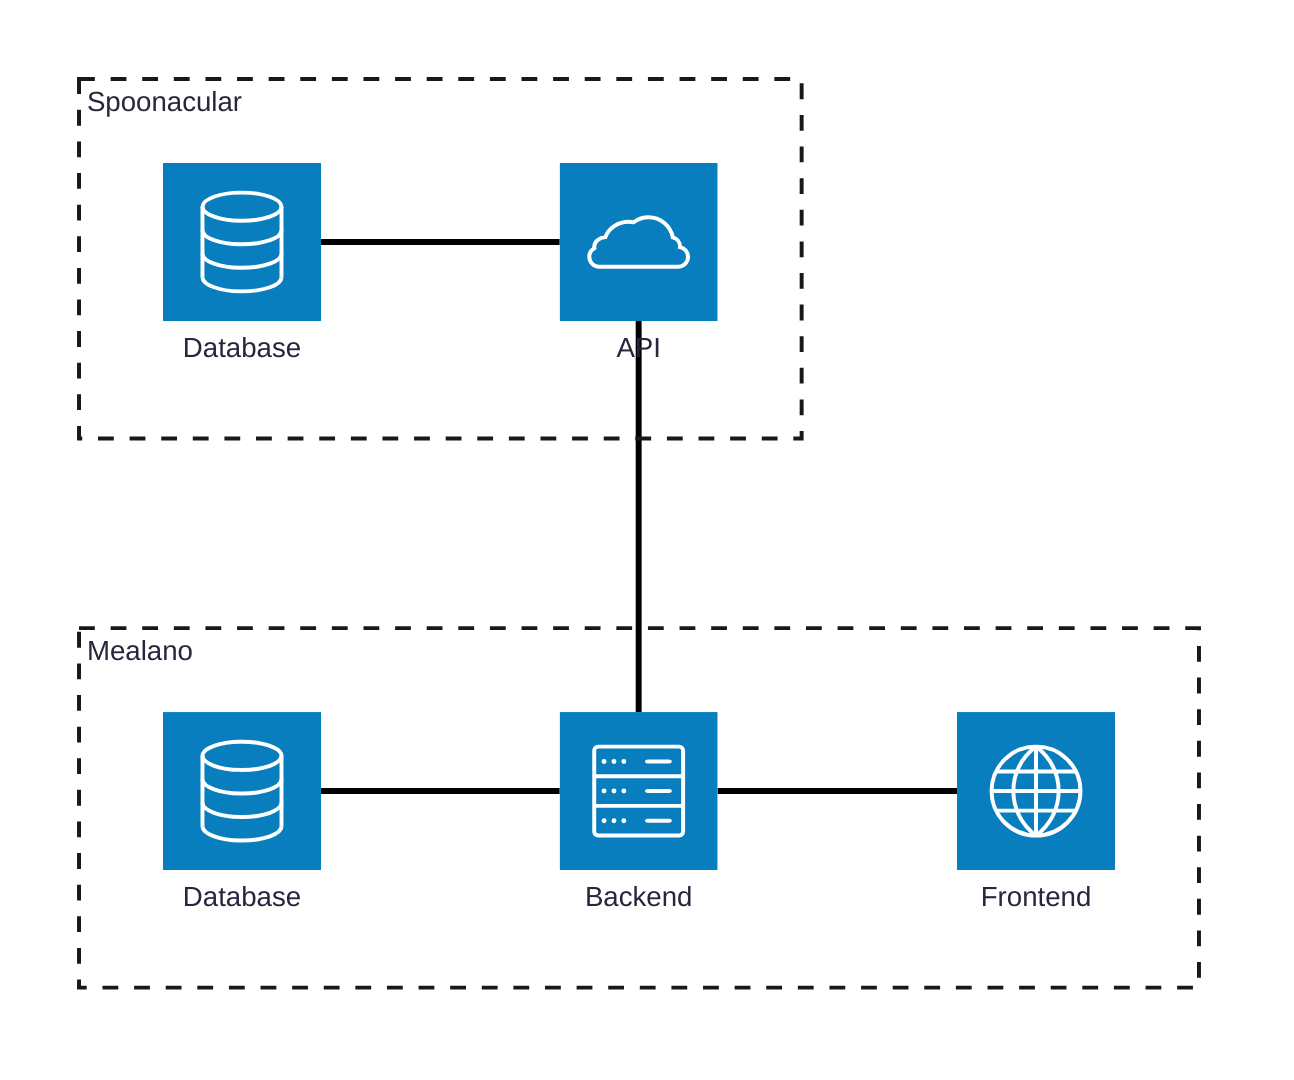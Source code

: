 ---
config:
  layout: elk
  theme: redux
  look: neo
---
architecture-beta
    group mealano[Mealano]
    service db(database)[Database] in mealano
    service backend(server)[Backend] in mealano
    service frontend(internet)[Frontend] in mealano
    db:R -- L:backend
    backend:R -- L:frontend

    group spoonacular[Spoonacular]
    service api(cloud)[API] in spoonacular
    service db_s(database)[Database] in spoonacular
    db_s:R -- L:api

    backend:T -- B:api